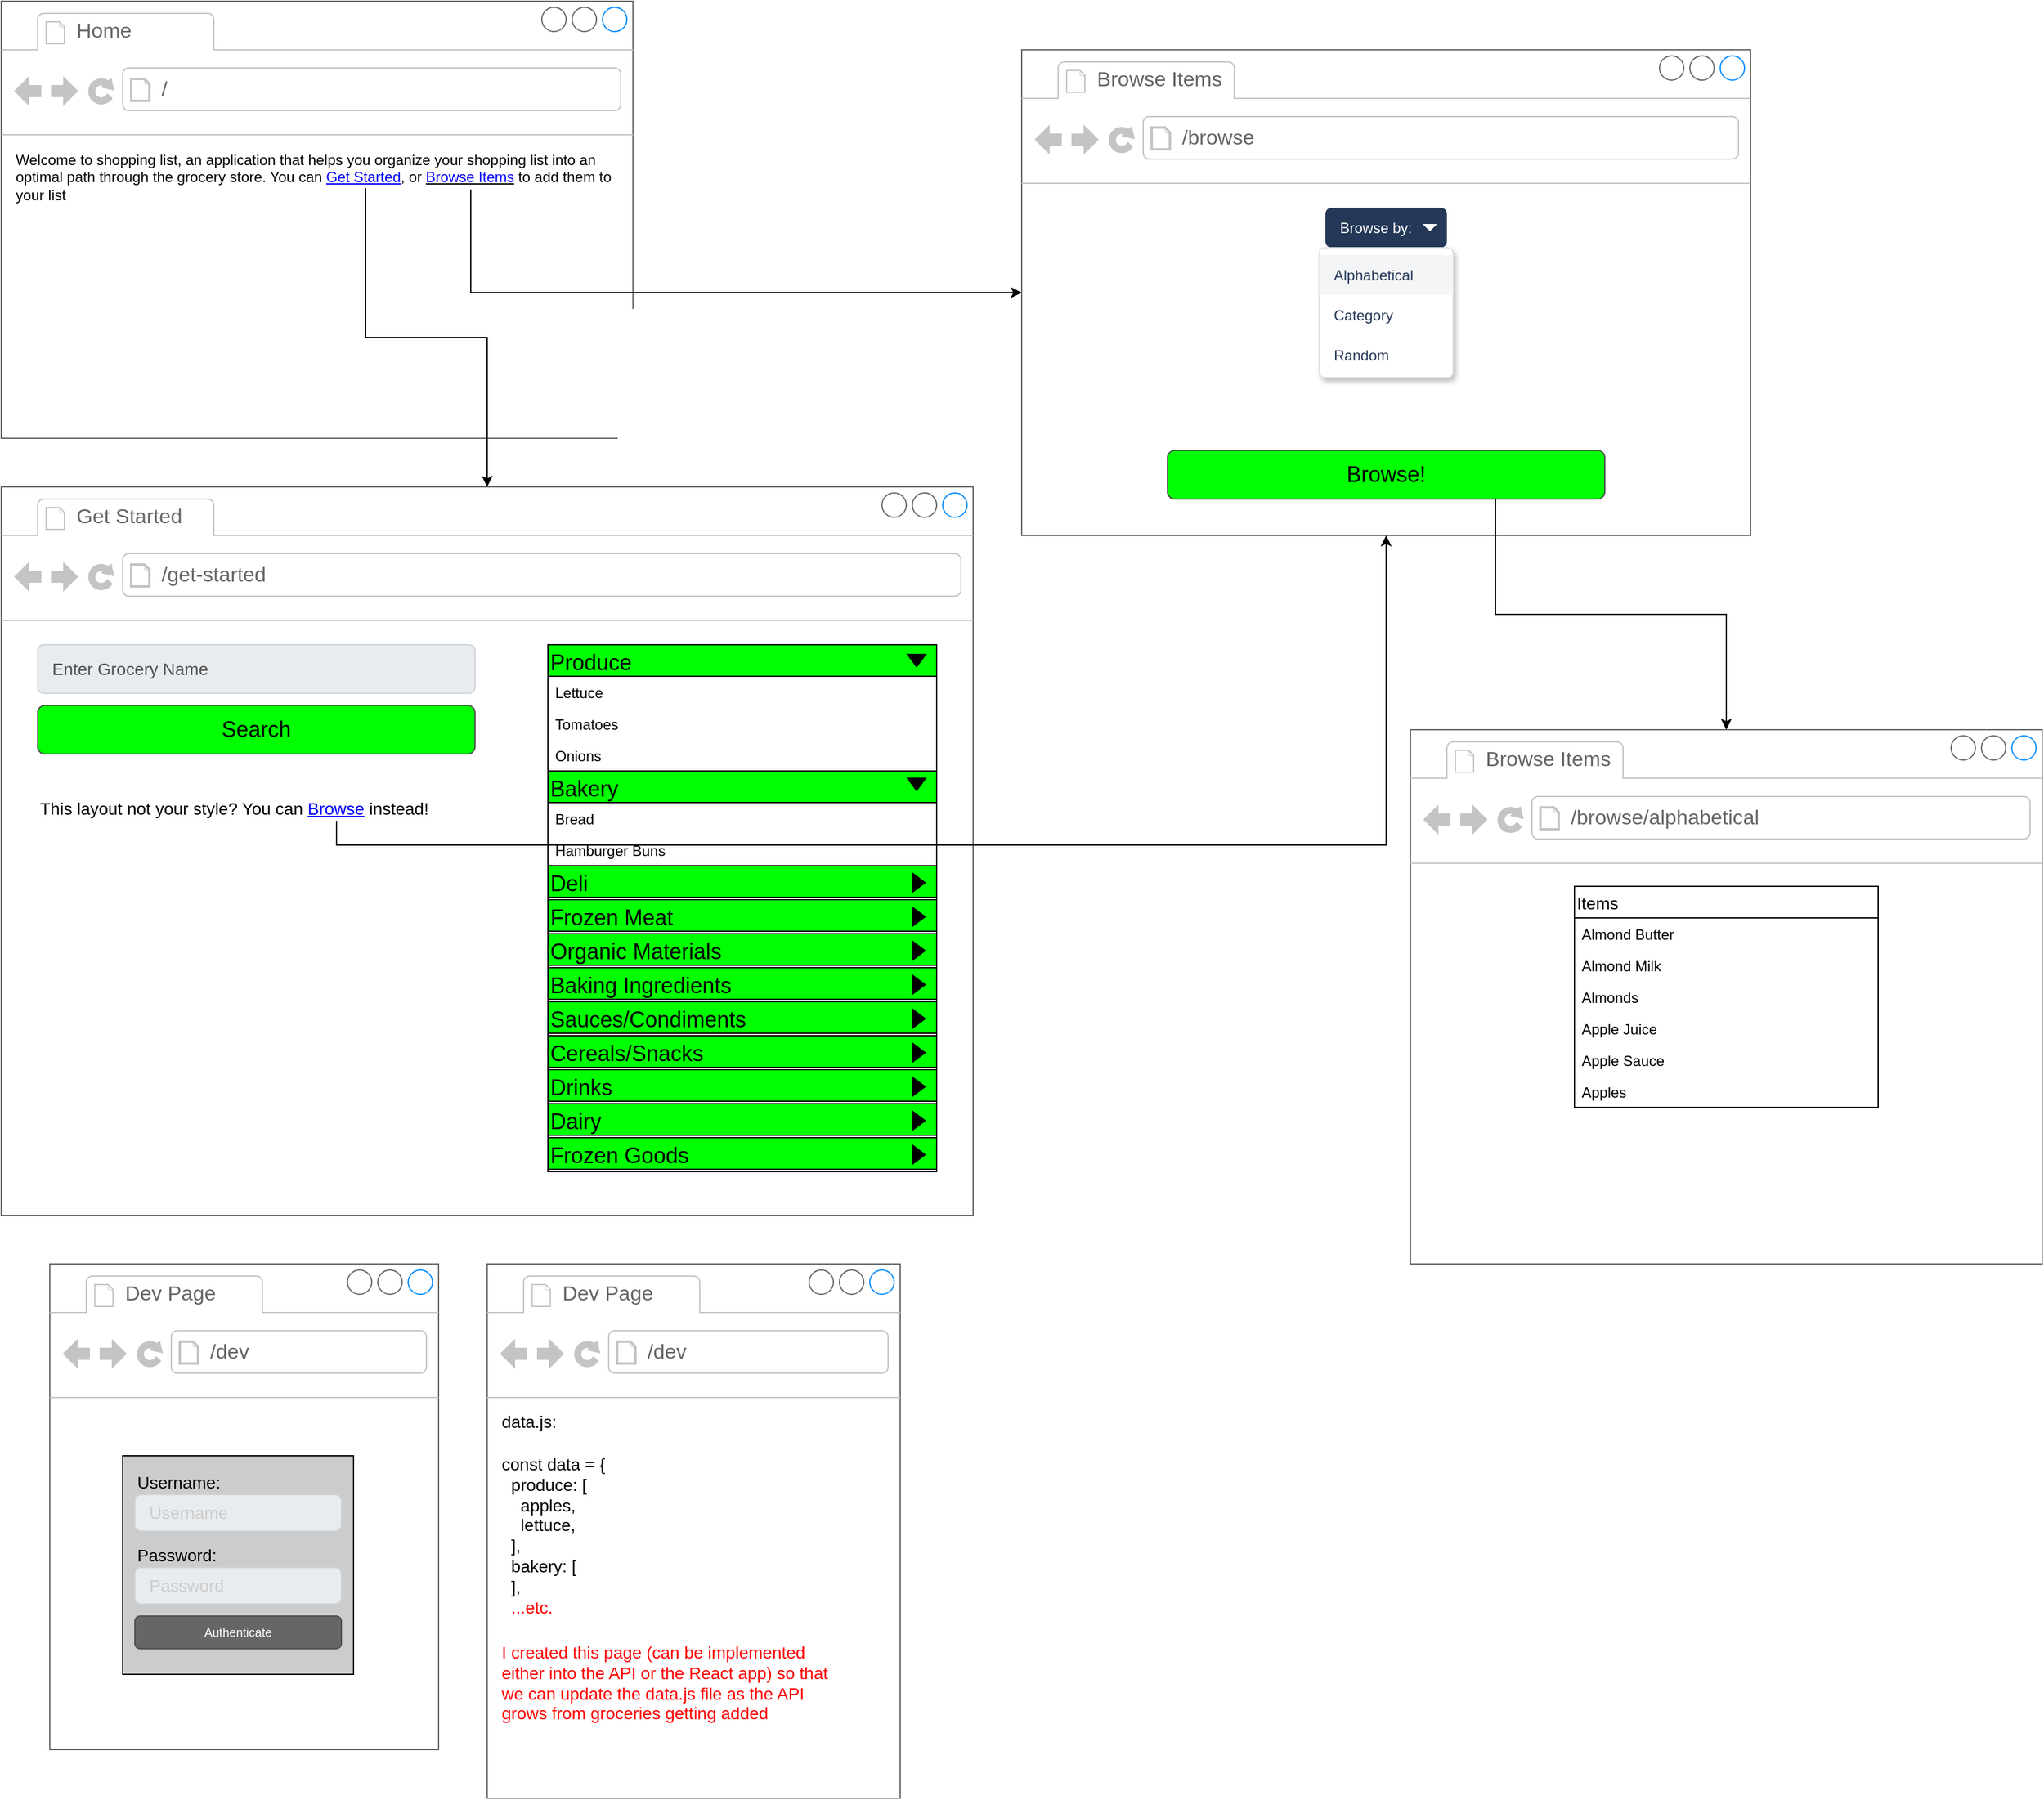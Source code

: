 <mxfile version="14.6.13" type="device"><diagram id="pPMjHD_ihWKJrWZTxvYT" name="Page-1"><mxGraphModel dx="1047" dy="732" grid="1" gridSize="10" guides="1" tooltips="1" connect="1" arrows="1" fold="1" page="1" pageScale="1" pageWidth="850" pageHeight="1100" math="0" shadow="0"><root><mxCell id="0"/><mxCell id="1" parent="0"/><mxCell id="XyeW-MLyGN56xkvBsiOO-2" value="" style="strokeWidth=1;shadow=0;dashed=0;align=center;html=1;shape=mxgraph.mockup.containers.browserWindow;rSize=0;strokeColor=#666666;strokeColor2=#008cff;strokeColor3=#c4c4c4;mainText=,;recursiveResize=0;" vertex="1" parent="1"><mxGeometry width="520" height="360" as="geometry"/></mxCell><mxCell id="XyeW-MLyGN56xkvBsiOO-3" value="Home" style="strokeWidth=1;shadow=0;dashed=0;align=center;html=1;shape=mxgraph.mockup.containers.anchor;fontSize=17;fontColor=#666666;align=left;" vertex="1" parent="XyeW-MLyGN56xkvBsiOO-2"><mxGeometry x="60" y="12" width="110" height="26" as="geometry"/></mxCell><mxCell id="XyeW-MLyGN56xkvBsiOO-4" value="/" style="strokeWidth=1;shadow=0;dashed=0;align=center;html=1;shape=mxgraph.mockup.containers.anchor;rSize=0;fontSize=17;fontColor=#666666;align=left;" vertex="1" parent="XyeW-MLyGN56xkvBsiOO-2"><mxGeometry x="130" y="60" width="250" height="26" as="geometry"/></mxCell><mxCell id="XyeW-MLyGN56xkvBsiOO-5" value="Welcome to shopping list, an application that helps you organize your shopping list into an optimal path through the grocery store. You can &lt;font color=&quot;#0000ff&quot;&gt;&lt;u&gt;Get Started&lt;/u&gt;&lt;/font&gt;, or &lt;u&gt;&lt;font color=&quot;#0000ff&quot;&gt;Browse Items&lt;/font&gt;&lt;/u&gt; to add them to your list" style="text;html=1;strokeColor=none;fillColor=none;align=left;verticalAlign=middle;whiteSpace=wrap;rounded=0;" vertex="1" parent="XyeW-MLyGN56xkvBsiOO-2"><mxGeometry x="10" y="120" width="500" height="50" as="geometry"/></mxCell><mxCell id="XyeW-MLyGN56xkvBsiOO-6" value="" style="strokeWidth=1;shadow=0;dashed=0;align=center;html=1;shape=mxgraph.mockup.containers.browserWindow;rSize=0;strokeColor=#666666;strokeColor2=#008cff;strokeColor3=#c4c4c4;mainText=,;recursiveResize=0;" vertex="1" parent="1"><mxGeometry y="400" width="800" height="600" as="geometry"/></mxCell><mxCell id="XyeW-MLyGN56xkvBsiOO-7" value="Get Started" style="strokeWidth=1;shadow=0;dashed=0;align=center;html=1;shape=mxgraph.mockup.containers.anchor;fontSize=17;fontColor=#666666;align=left;" vertex="1" parent="XyeW-MLyGN56xkvBsiOO-6"><mxGeometry x="60" y="12" width="110" height="26" as="geometry"/></mxCell><mxCell id="XyeW-MLyGN56xkvBsiOO-8" value="/get-started" style="strokeWidth=1;shadow=0;dashed=0;align=center;html=1;shape=mxgraph.mockup.containers.anchor;rSize=0;fontSize=17;fontColor=#666666;align=left;" vertex="1" parent="XyeW-MLyGN56xkvBsiOO-6"><mxGeometry x="130" y="60" width="250" height="26" as="geometry"/></mxCell><mxCell id="XyeW-MLyGN56xkvBsiOO-10" value="Search" style="rounded=1;html=1;shadow=0;dashed=0;whiteSpace=wrap;fontSize=18;align=center;strokeColor=#4D4D4D;labelBackgroundColor=none;fillColor=#00FF00;" vertex="1" parent="XyeW-MLyGN56xkvBsiOO-6"><mxGeometry x="30" y="180" width="360" height="40" as="geometry"/></mxCell><mxCell id="XyeW-MLyGN56xkvBsiOO-11" value="Produce" style="swimlane;fontStyle=0;childLayout=stackLayout;horizontal=1;startSize=26;horizontalStack=0;resizeParent=1;resizeParentMax=0;resizeLast=0;collapsible=1;marginBottom=0;labelBackgroundColor=none;fontSize=18;fontColor=#000000;fillColor=#00FF00;align=left;" vertex="1" parent="XyeW-MLyGN56xkvBsiOO-6"><mxGeometry x="450" y="130" width="320" height="104" as="geometry"><mxRectangle x="450" y="130" width="60" height="30" as="alternateBounds"/></mxGeometry></mxCell><mxCell id="XyeW-MLyGN56xkvBsiOO-12" value="Lettuce" style="text;strokeColor=none;fillColor=none;align=left;verticalAlign=top;spacingLeft=4;spacingRight=4;overflow=hidden;rotatable=0;points=[[0,0.5],[1,0.5]];portConstraint=eastwest;" vertex="1" parent="XyeW-MLyGN56xkvBsiOO-11"><mxGeometry y="26" width="320" height="26" as="geometry"/></mxCell><mxCell id="XyeW-MLyGN56xkvBsiOO-13" value="Tomatoes" style="text;strokeColor=none;fillColor=none;align=left;verticalAlign=top;spacingLeft=4;spacingRight=4;overflow=hidden;rotatable=0;points=[[0,0.5],[1,0.5]];portConstraint=eastwest;" vertex="1" parent="XyeW-MLyGN56xkvBsiOO-11"><mxGeometry y="52" width="320" height="26" as="geometry"/></mxCell><mxCell id="XyeW-MLyGN56xkvBsiOO-14" value="Onions" style="text;strokeColor=none;fillColor=none;align=left;verticalAlign=top;spacingLeft=4;spacingRight=4;overflow=hidden;rotatable=0;points=[[0,0.5],[1,0.5]];portConstraint=eastwest;" vertex="1" parent="XyeW-MLyGN56xkvBsiOO-11"><mxGeometry y="78" width="320" height="26" as="geometry"/></mxCell><mxCell id="XyeW-MLyGN56xkvBsiOO-15" value="Bakery" style="swimlane;fontStyle=0;childLayout=stackLayout;horizontal=1;startSize=26;horizontalStack=0;resizeParent=1;resizeParentMax=0;resizeLast=0;collapsible=1;marginBottom=0;labelBackgroundColor=none;fontSize=18;fontColor=#000000;fillColor=#00FF00;align=left;" vertex="1" parent="XyeW-MLyGN56xkvBsiOO-6"><mxGeometry x="450" y="234" width="320" height="78" as="geometry"><mxRectangle x="450" y="130" width="60" height="30" as="alternateBounds"/></mxGeometry></mxCell><mxCell id="XyeW-MLyGN56xkvBsiOO-16" value="Bread" style="text;strokeColor=none;fillColor=none;align=left;verticalAlign=top;spacingLeft=4;spacingRight=4;overflow=hidden;rotatable=0;points=[[0,0.5],[1,0.5]];portConstraint=eastwest;" vertex="1" parent="XyeW-MLyGN56xkvBsiOO-15"><mxGeometry y="26" width="320" height="26" as="geometry"/></mxCell><mxCell id="XyeW-MLyGN56xkvBsiOO-17" value="Hamburger Buns" style="text;strokeColor=none;fillColor=none;align=left;verticalAlign=top;spacingLeft=4;spacingRight=4;overflow=hidden;rotatable=0;points=[[0,0.5],[1,0.5]];portConstraint=eastwest;" vertex="1" parent="XyeW-MLyGN56xkvBsiOO-15"><mxGeometry y="52" width="320" height="26" as="geometry"/></mxCell><mxCell id="XyeW-MLyGN56xkvBsiOO-19" value="Deli" style="swimlane;fontStyle=0;childLayout=stackLayout;horizontal=1;startSize=26;horizontalStack=0;resizeParent=1;resizeParentMax=0;resizeLast=0;collapsible=1;marginBottom=0;labelBackgroundColor=none;fontSize=18;fontColor=#000000;fillColor=#00FF00;align=left;" vertex="1" parent="XyeW-MLyGN56xkvBsiOO-6"><mxGeometry x="450" y="312" width="320" height="28" as="geometry"><mxRectangle x="450" y="130" width="60" height="30" as="alternateBounds"/></mxGeometry></mxCell><mxCell id="XyeW-MLyGN56xkvBsiOO-22" value="Frozen Meat" style="swimlane;fontStyle=0;childLayout=stackLayout;horizontal=1;startSize=26;horizontalStack=0;resizeParent=1;resizeParentMax=0;resizeLast=0;collapsible=1;marginBottom=0;labelBackgroundColor=none;fontSize=18;fontColor=#000000;fillColor=#00FF00;align=left;" vertex="1" parent="XyeW-MLyGN56xkvBsiOO-6"><mxGeometry x="450" y="340" width="320" height="28" as="geometry"><mxRectangle x="450" y="130" width="60" height="30" as="alternateBounds"/></mxGeometry></mxCell><mxCell id="XyeW-MLyGN56xkvBsiOO-23" value="Baking Ingredients" style="swimlane;fontStyle=0;childLayout=stackLayout;horizontal=1;startSize=26;horizontalStack=0;resizeParent=1;resizeParentMax=0;resizeLast=0;collapsible=1;marginBottom=0;labelBackgroundColor=none;fontSize=18;fontColor=#000000;fillColor=#00FF00;align=left;" vertex="1" parent="XyeW-MLyGN56xkvBsiOO-6"><mxGeometry x="450" y="396" width="320" height="28" as="geometry"><mxRectangle x="450" y="130" width="60" height="30" as="alternateBounds"/></mxGeometry></mxCell><mxCell id="XyeW-MLyGN56xkvBsiOO-24" value="Sauces/Condiments" style="swimlane;fontStyle=0;childLayout=stackLayout;horizontal=1;startSize=26;horizontalStack=0;resizeParent=1;resizeParentMax=0;resizeLast=0;collapsible=1;marginBottom=0;labelBackgroundColor=none;fontSize=18;fontColor=#000000;fillColor=#00FF00;align=left;" vertex="1" parent="XyeW-MLyGN56xkvBsiOO-6"><mxGeometry x="450" y="424" width="320" height="28" as="geometry"><mxRectangle x="450" y="130" width="60" height="30" as="alternateBounds"/></mxGeometry></mxCell><mxCell id="XyeW-MLyGN56xkvBsiOO-25" value="Organic Materials" style="swimlane;fontStyle=0;childLayout=stackLayout;horizontal=1;startSize=26;horizontalStack=0;resizeParent=1;resizeParentMax=0;resizeLast=0;collapsible=1;marginBottom=0;labelBackgroundColor=none;fontSize=18;fontColor=#000000;fillColor=#00FF00;align=left;" vertex="1" parent="XyeW-MLyGN56xkvBsiOO-6"><mxGeometry x="450" y="368" width="320" height="28" as="geometry"><mxRectangle x="450" y="130" width="60" height="30" as="alternateBounds"/></mxGeometry></mxCell><mxCell id="XyeW-MLyGN56xkvBsiOO-26" value="Dairy" style="swimlane;fontStyle=0;childLayout=stackLayout;horizontal=1;startSize=26;horizontalStack=0;resizeParent=1;resizeParentMax=0;resizeLast=0;collapsible=1;marginBottom=0;labelBackgroundColor=none;fontSize=18;fontColor=#000000;fillColor=#00FF00;align=left;" vertex="1" parent="XyeW-MLyGN56xkvBsiOO-6"><mxGeometry x="450" y="508" width="320" height="28" as="geometry"><mxRectangle x="450" y="130" width="60" height="30" as="alternateBounds"/></mxGeometry></mxCell><mxCell id="XyeW-MLyGN56xkvBsiOO-27" value="Cereals/Snacks" style="swimlane;fontStyle=0;childLayout=stackLayout;horizontal=1;startSize=26;horizontalStack=0;resizeParent=1;resizeParentMax=0;resizeLast=0;collapsible=1;marginBottom=0;labelBackgroundColor=none;fontSize=18;fontColor=#000000;fillColor=#00FF00;align=left;" vertex="1" parent="XyeW-MLyGN56xkvBsiOO-6"><mxGeometry x="450" y="452" width="320" height="28" as="geometry"><mxRectangle x="450" y="130" width="60" height="30" as="alternateBounds"/></mxGeometry></mxCell><mxCell id="XyeW-MLyGN56xkvBsiOO-46" value="Drinks" style="swimlane;fontStyle=0;childLayout=stackLayout;horizontal=1;startSize=26;horizontalStack=0;resizeParent=1;resizeParentMax=0;resizeLast=0;collapsible=1;marginBottom=0;labelBackgroundColor=none;fontSize=18;fontColor=#000000;fillColor=#00FF00;align=left;" vertex="1" parent="XyeW-MLyGN56xkvBsiOO-6"><mxGeometry x="450" y="480" width="320" height="28" as="geometry"><mxRectangle x="450" y="130" width="60" height="30" as="alternateBounds"/></mxGeometry></mxCell><mxCell id="XyeW-MLyGN56xkvBsiOO-47" value="Frozen Goods" style="swimlane;fontStyle=0;childLayout=stackLayout;horizontal=1;startSize=26;horizontalStack=0;resizeParent=1;resizeParentMax=0;resizeLast=0;collapsible=1;marginBottom=0;labelBackgroundColor=none;fontSize=18;fontColor=#000000;fillColor=#00FF00;align=left;" vertex="1" parent="XyeW-MLyGN56xkvBsiOO-6"><mxGeometry x="450" y="536" width="320" height="28" as="geometry"><mxRectangle x="450" y="130" width="60" height="30" as="alternateBounds"/></mxGeometry></mxCell><mxCell id="XyeW-MLyGN56xkvBsiOO-51" value="" style="triangle;whiteSpace=wrap;html=1;labelBackgroundColor=none;fontSize=18;fontColor=#000000;align=left;fillColor=#000000;direction=south;rotation=-90;" vertex="1" parent="XyeW-MLyGN56xkvBsiOO-6"><mxGeometry x="748" y="349" width="15" height="10" as="geometry"/></mxCell><mxCell id="XyeW-MLyGN56xkvBsiOO-50" value="" style="triangle;whiteSpace=wrap;html=1;labelBackgroundColor=none;fontSize=18;fontColor=#000000;align=left;fillColor=#000000;direction=south;rotation=-90;" vertex="1" parent="XyeW-MLyGN56xkvBsiOO-6"><mxGeometry x="748" y="321" width="15" height="10" as="geometry"/></mxCell><mxCell id="XyeW-MLyGN56xkvBsiOO-53" value="" style="triangle;whiteSpace=wrap;html=1;labelBackgroundColor=none;fontSize=18;fontColor=#000000;align=left;fillColor=#000000;direction=south;rotation=-90;" vertex="1" parent="XyeW-MLyGN56xkvBsiOO-6"><mxGeometry x="748" y="377" width="15" height="10" as="geometry"/></mxCell><mxCell id="XyeW-MLyGN56xkvBsiOO-54" value="" style="triangle;whiteSpace=wrap;html=1;labelBackgroundColor=none;fontSize=18;fontColor=#000000;align=left;fillColor=#000000;direction=south;rotation=-90;" vertex="1" parent="XyeW-MLyGN56xkvBsiOO-6"><mxGeometry x="748" y="405" width="15" height="10" as="geometry"/></mxCell><mxCell id="XyeW-MLyGN56xkvBsiOO-57" value="" style="triangle;whiteSpace=wrap;html=1;labelBackgroundColor=none;fontSize=18;fontColor=#000000;align=left;fillColor=#000000;direction=south;rotation=-90;" vertex="1" parent="XyeW-MLyGN56xkvBsiOO-6"><mxGeometry x="748" y="461" width="15" height="10" as="geometry"/></mxCell><mxCell id="XyeW-MLyGN56xkvBsiOO-58" value="" style="triangle;whiteSpace=wrap;html=1;labelBackgroundColor=none;fontSize=18;fontColor=#000000;align=left;fillColor=#000000;direction=south;rotation=-90;" vertex="1" parent="XyeW-MLyGN56xkvBsiOO-6"><mxGeometry x="748" y="433" width="15" height="10" as="geometry"/></mxCell><mxCell id="XyeW-MLyGN56xkvBsiOO-59" value="" style="triangle;whiteSpace=wrap;html=1;labelBackgroundColor=none;fontSize=18;fontColor=#000000;align=left;fillColor=#000000;direction=south;rotation=-90;" vertex="1" parent="XyeW-MLyGN56xkvBsiOO-6"><mxGeometry x="748" y="489" width="15" height="10" as="geometry"/></mxCell><mxCell id="XyeW-MLyGN56xkvBsiOO-60" value="" style="triangle;whiteSpace=wrap;html=1;labelBackgroundColor=none;fontSize=18;fontColor=#000000;align=left;fillColor=#000000;direction=south;rotation=-90;" vertex="1" parent="XyeW-MLyGN56xkvBsiOO-6"><mxGeometry x="748" y="517" width="15" height="10" as="geometry"/></mxCell><mxCell id="XyeW-MLyGN56xkvBsiOO-61" value="" style="triangle;whiteSpace=wrap;html=1;labelBackgroundColor=none;fontSize=18;fontColor=#000000;align=left;fillColor=#000000;direction=south;rotation=-90;" vertex="1" parent="XyeW-MLyGN56xkvBsiOO-6"><mxGeometry x="748" y="545" width="15" height="10" as="geometry"/></mxCell><mxCell id="XyeW-MLyGN56xkvBsiOO-62" value="This layout not your style? You can &lt;font color=&quot;#0000ff&quot; style=&quot;font-size: 14px;&quot;&gt;&lt;u style=&quot;font-size: 14px;&quot;&gt;Browse&lt;/u&gt;&lt;/font&gt; instead!" style="text;html=1;strokeColor=none;fillColor=none;align=left;verticalAlign=top;whiteSpace=wrap;rounded=0;labelBackgroundColor=none;fontSize=14;fontColor=#000000;" vertex="1" parent="XyeW-MLyGN56xkvBsiOO-6"><mxGeometry x="30" y="250" width="330" height="30" as="geometry"/></mxCell><mxCell id="XyeW-MLyGN56xkvBsiOO-73" value="Text" style="text;html=1;strokeColor=none;fillColor=none;align=center;verticalAlign=middle;whiteSpace=wrap;rounded=0;labelBackgroundColor=none;fontSize=14;noLabel=1;fontColor=none;" vertex="1" parent="XyeW-MLyGN56xkvBsiOO-6"><mxGeometry x="246" y="255" width="60" height="20" as="geometry"/></mxCell><mxCell id="XyeW-MLyGN56xkvBsiOO-9" value="Enter Grocery Name" style="html=1;shadow=0;dashed=0;shape=mxgraph.bootstrap.rrect;rSize=5;strokeColor=#CED4DA;strokeWidth=1;fillColor=#E9ECEF;fontColor=#505050;whiteSpace=wrap;align=left;verticalAlign=middle;spacingLeft=10;fontSize=14;" vertex="1" parent="1"><mxGeometry x="30" y="530" width="360" height="40" as="geometry"/></mxCell><mxCell id="XyeW-MLyGN56xkvBsiOO-48" value="" style="triangle;whiteSpace=wrap;html=1;labelBackgroundColor=none;fontSize=18;fontColor=#000000;align=left;fillColor=#000000;direction=south;" vertex="1" parent="1"><mxGeometry x="746" y="538" width="15" height="10" as="geometry"/></mxCell><mxCell id="XyeW-MLyGN56xkvBsiOO-49" value="" style="triangle;whiteSpace=wrap;html=1;labelBackgroundColor=none;fontSize=18;fontColor=#000000;align=left;fillColor=#000000;direction=south;" vertex="1" parent="1"><mxGeometry x="746" y="640" width="15" height="10" as="geometry"/></mxCell><mxCell id="XyeW-MLyGN56xkvBsiOO-63" value="" style="strokeWidth=1;shadow=0;dashed=0;align=center;html=1;shape=mxgraph.mockup.containers.browserWindow;rSize=0;strokeColor=#666666;strokeColor2=#008cff;strokeColor3=#c4c4c4;mainText=,;recursiveResize=0;labelBackgroundColor=none;fontSize=14;fontColor=#000000;fillColor=#FFFFFF;" vertex="1" parent="1"><mxGeometry x="840" y="40" width="600" height="400" as="geometry"/></mxCell><mxCell id="XyeW-MLyGN56xkvBsiOO-64" value="Browse Items" style="strokeWidth=1;shadow=0;dashed=0;align=center;html=1;shape=mxgraph.mockup.containers.anchor;fontSize=17;fontColor=#666666;align=left;" vertex="1" parent="XyeW-MLyGN56xkvBsiOO-63"><mxGeometry x="60" y="12" width="110" height="26" as="geometry"/></mxCell><mxCell id="XyeW-MLyGN56xkvBsiOO-65" value="/browse" style="strokeWidth=1;shadow=0;dashed=0;align=center;html=1;shape=mxgraph.mockup.containers.anchor;rSize=0;fontSize=17;fontColor=#666666;align=left;" vertex="1" parent="XyeW-MLyGN56xkvBsiOO-63"><mxGeometry x="130" y="60" width="250" height="26" as="geometry"/></mxCell><mxCell id="XyeW-MLyGN56xkvBsiOO-83" value="Browse by:" style="rounded=1;fillColor=#253858;strokeColor=none;html=1;fontColor=#ffffff;align=left;fontSize=12;spacingLeft=10;labelBackgroundColor=none;" vertex="1" parent="XyeW-MLyGN56xkvBsiOO-63"><mxGeometry x="250" y="130" width="100" height="33" as="geometry"/></mxCell><mxCell id="XyeW-MLyGN56xkvBsiOO-84" value="" style="shape=triangle;direction=south;fillColor=#ffffff;strokeColor=none;html=1" vertex="1" parent="XyeW-MLyGN56xkvBsiOO-83"><mxGeometry x="1" y="0.5" width="12" height="6" relative="1" as="geometry"><mxPoint x="-20" y="-3" as="offset"/></mxGeometry></mxCell><mxCell id="XyeW-MLyGN56xkvBsiOO-85" value="" style="rounded=1;fillColor=#ffffff;strokeColor=#DFE1E5;shadow=1;html=1;arcSize=4;labelBackgroundColor=none;fontSize=14;fontColor=none;align=left;" vertex="1" parent="XyeW-MLyGN56xkvBsiOO-63"><mxGeometry x="245" y="163" width="110" height="107" as="geometry"/></mxCell><mxCell id="XyeW-MLyGN56xkvBsiOO-86" value="Alphabetical" style="rounded=0;fillColor=#F4F5F7;strokeColor=none;shadow=0;html=1;align=left;fontSize=12;spacingLeft=10;fontColor=#253858;resizeWidth=1" vertex="1" parent="XyeW-MLyGN56xkvBsiOO-85"><mxGeometry width="110" height="33" relative="1" as="geometry"><mxPoint y="6" as="offset"/></mxGeometry></mxCell><mxCell id="XyeW-MLyGN56xkvBsiOO-87" value="Category" style="rounded=0;fillColor=none;strokeColor=none;shadow=0;html=1;align=left;fontSize=12;spacingLeft=10;fontColor=#253858;resizeWidth=1" vertex="1" parent="XyeW-MLyGN56xkvBsiOO-85"><mxGeometry width="110" height="33" relative="1" as="geometry"><mxPoint y="39" as="offset"/></mxGeometry></mxCell><mxCell id="XyeW-MLyGN56xkvBsiOO-88" value="Random" style="rounded=0;fillColor=none;strokeColor=none;shadow=0;html=1;align=left;fontSize=12;spacingLeft=10;fontColor=#253858;resizeWidth=1" vertex="1" parent="XyeW-MLyGN56xkvBsiOO-85"><mxGeometry width="110" height="33" relative="1" as="geometry"><mxPoint y="72" as="offset"/></mxGeometry></mxCell><mxCell id="XyeW-MLyGN56xkvBsiOO-90" value="Browse!" style="rounded=1;html=1;shadow=0;dashed=0;whiteSpace=wrap;fontSize=18;align=center;strokeColor=#4D4D4D;labelBackgroundColor=none;fillColor=#00FF00;" vertex="1" parent="XyeW-MLyGN56xkvBsiOO-63"><mxGeometry x="120" y="330" width="360" height="40" as="geometry"/></mxCell><mxCell id="XyeW-MLyGN56xkvBsiOO-72" style="edgeStyle=orthogonalEdgeStyle;rounded=0;orthogonalLoop=1;jettySize=auto;html=1;exitX=0.5;exitY=1;exitDx=0;exitDy=0;fontSize=14;fontColor=none;" edge="1" parent="1" source="XyeW-MLyGN56xkvBsiOO-69" target="XyeW-MLyGN56xkvBsiOO-63"><mxGeometry relative="1" as="geometry"/></mxCell><mxCell id="XyeW-MLyGN56xkvBsiOO-69" value="Text" style="text;html=1;strokeColor=none;fillColor=none;align=center;verticalAlign=middle;whiteSpace=wrap;rounded=0;labelBackgroundColor=none;fontSize=14;noLabel=1;fontColor=none;" vertex="1" parent="1"><mxGeometry x="343" y="135" width="87" height="20" as="geometry"/></mxCell><mxCell id="XyeW-MLyGN56xkvBsiOO-71" style="edgeStyle=orthogonalEdgeStyle;rounded=0;orthogonalLoop=1;jettySize=auto;html=1;exitX=0.5;exitY=1;exitDx=0;exitDy=0;fontSize=14;fontColor=none;" edge="1" parent="1" source="XyeW-MLyGN56xkvBsiOO-70" target="XyeW-MLyGN56xkvBsiOO-6"><mxGeometry relative="1" as="geometry"/></mxCell><mxCell id="XyeW-MLyGN56xkvBsiOO-70" value="Text" style="text;html=1;strokeColor=none;fillColor=none;align=center;verticalAlign=middle;whiteSpace=wrap;rounded=0;labelBackgroundColor=none;fontSize=14;noLabel=1;fontColor=none;" vertex="1" parent="1"><mxGeometry x="270" y="134" width="60" height="20" as="geometry"/></mxCell><mxCell id="XyeW-MLyGN56xkvBsiOO-74" style="edgeStyle=orthogonalEdgeStyle;rounded=0;orthogonalLoop=1;jettySize=auto;html=1;exitX=0.5;exitY=1;exitDx=0;exitDy=0;fontSize=14;fontColor=none;" edge="1" parent="1" source="XyeW-MLyGN56xkvBsiOO-73" target="XyeW-MLyGN56xkvBsiOO-63"><mxGeometry relative="1" as="geometry"/></mxCell><mxCell id="XyeW-MLyGN56xkvBsiOO-91" value="" style="strokeWidth=1;shadow=0;dashed=0;align=center;html=1;shape=mxgraph.mockup.containers.browserWindow;rSize=0;strokeColor=#666666;strokeColor2=#008cff;strokeColor3=#c4c4c4;mainText=,;recursiveResize=0;labelBackgroundColor=none;fontSize=14;fontColor=none;fillColor=#FFFFFF;" vertex="1" parent="1"><mxGeometry x="1160" y="600" width="520" height="440" as="geometry"/></mxCell><mxCell id="XyeW-MLyGN56xkvBsiOO-92" value="Browse Items" style="strokeWidth=1;shadow=0;dashed=0;align=center;html=1;shape=mxgraph.mockup.containers.anchor;fontSize=17;fontColor=#666666;align=left;" vertex="1" parent="XyeW-MLyGN56xkvBsiOO-91"><mxGeometry x="60" y="12" width="110" height="26" as="geometry"/></mxCell><mxCell id="XyeW-MLyGN56xkvBsiOO-93" value="/browse/alphabetical" style="strokeWidth=1;shadow=0;dashed=0;align=center;html=1;shape=mxgraph.mockup.containers.anchor;rSize=0;fontSize=17;fontColor=#666666;align=left;" vertex="1" parent="XyeW-MLyGN56xkvBsiOO-91"><mxGeometry x="130" y="60" width="250" height="26" as="geometry"/></mxCell><mxCell id="XyeW-MLyGN56xkvBsiOO-94" value="Items" style="swimlane;fontStyle=0;childLayout=stackLayout;horizontal=1;startSize=26;horizontalStack=0;resizeParent=1;resizeParentMax=0;resizeLast=0;collapsible=1;marginBottom=0;labelBackgroundColor=none;fontSize=14;fontColor=none;fillColor=#FFFFFF;align=left;" vertex="1" parent="XyeW-MLyGN56xkvBsiOO-91"><mxGeometry x="135" y="129" width="250" height="182" as="geometry"/></mxCell><mxCell id="XyeW-MLyGN56xkvBsiOO-95" value="Almond Butter" style="text;strokeColor=none;fillColor=none;align=left;verticalAlign=top;spacingLeft=4;spacingRight=4;overflow=hidden;rotatable=0;points=[[0,0.5],[1,0.5]];portConstraint=eastwest;" vertex="1" parent="XyeW-MLyGN56xkvBsiOO-94"><mxGeometry y="26" width="250" height="26" as="geometry"/></mxCell><mxCell id="XyeW-MLyGN56xkvBsiOO-96" value="Almond Milk" style="text;strokeColor=none;fillColor=none;align=left;verticalAlign=top;spacingLeft=4;spacingRight=4;overflow=hidden;rotatable=0;points=[[0,0.5],[1,0.5]];portConstraint=eastwest;" vertex="1" parent="XyeW-MLyGN56xkvBsiOO-94"><mxGeometry y="52" width="250" height="26" as="geometry"/></mxCell><mxCell id="XyeW-MLyGN56xkvBsiOO-97" value="Almonds" style="text;strokeColor=none;fillColor=none;align=left;verticalAlign=top;spacingLeft=4;spacingRight=4;overflow=hidden;rotatable=0;points=[[0,0.5],[1,0.5]];portConstraint=eastwest;" vertex="1" parent="XyeW-MLyGN56xkvBsiOO-94"><mxGeometry y="78" width="250" height="26" as="geometry"/></mxCell><mxCell id="XyeW-MLyGN56xkvBsiOO-98" value="Apple Juice" style="text;strokeColor=none;fillColor=none;align=left;verticalAlign=top;spacingLeft=4;spacingRight=4;overflow=hidden;rotatable=0;points=[[0,0.5],[1,0.5]];portConstraint=eastwest;" vertex="1" parent="XyeW-MLyGN56xkvBsiOO-94"><mxGeometry y="104" width="250" height="26" as="geometry"/></mxCell><mxCell id="XyeW-MLyGN56xkvBsiOO-99" value="Apple Sauce" style="text;strokeColor=none;fillColor=none;align=left;verticalAlign=top;spacingLeft=4;spacingRight=4;overflow=hidden;rotatable=0;points=[[0,0.5],[1,0.5]];portConstraint=eastwest;" vertex="1" parent="XyeW-MLyGN56xkvBsiOO-94"><mxGeometry y="130" width="250" height="26" as="geometry"/></mxCell><mxCell id="XyeW-MLyGN56xkvBsiOO-100" value="Apples" style="text;strokeColor=none;fillColor=none;align=left;verticalAlign=top;spacingLeft=4;spacingRight=4;overflow=hidden;rotatable=0;points=[[0,0.5],[1,0.5]];portConstraint=eastwest;" vertex="1" parent="XyeW-MLyGN56xkvBsiOO-94"><mxGeometry y="156" width="250" height="26" as="geometry"/></mxCell><mxCell id="XyeW-MLyGN56xkvBsiOO-101" style="edgeStyle=orthogonalEdgeStyle;rounded=0;orthogonalLoop=1;jettySize=auto;html=1;exitX=0.75;exitY=1;exitDx=0;exitDy=0;fontSize=14;fontColor=none;" edge="1" parent="1" source="XyeW-MLyGN56xkvBsiOO-90" target="XyeW-MLyGN56xkvBsiOO-91"><mxGeometry relative="1" as="geometry"/></mxCell><mxCell id="XyeW-MLyGN56xkvBsiOO-102" value="" style="strokeWidth=1;shadow=0;dashed=0;align=center;html=1;shape=mxgraph.mockup.containers.browserWindow;rSize=0;strokeColor=#666666;strokeColor2=#008cff;strokeColor3=#c4c4c4;mainText=,;recursiveResize=0;labelBackgroundColor=none;fontSize=14;fontColor=none;fillColor=#FFFFFF;" vertex="1" parent="1"><mxGeometry x="40" y="1040" width="320" height="400" as="geometry"/></mxCell><mxCell id="XyeW-MLyGN56xkvBsiOO-103" value="Dev Page" style="strokeWidth=1;shadow=0;dashed=0;align=center;html=1;shape=mxgraph.mockup.containers.anchor;fontSize=17;fontColor=#666666;align=left;" vertex="1" parent="XyeW-MLyGN56xkvBsiOO-102"><mxGeometry x="60" y="12" width="110" height="26" as="geometry"/></mxCell><mxCell id="XyeW-MLyGN56xkvBsiOO-104" value="/dev" style="strokeWidth=1;shadow=0;dashed=0;align=center;html=1;shape=mxgraph.mockup.containers.anchor;rSize=0;fontSize=17;fontColor=#666666;align=left;" vertex="1" parent="XyeW-MLyGN56xkvBsiOO-102"><mxGeometry x="130" y="60" width="250" height="26" as="geometry"/></mxCell><mxCell id="XyeW-MLyGN56xkvBsiOO-113" value="" style="group" vertex="1" connectable="0" parent="XyeW-MLyGN56xkvBsiOO-102"><mxGeometry x="60" y="158" width="190" height="180" as="geometry"/></mxCell><mxCell id="XyeW-MLyGN56xkvBsiOO-106" value="" style="rounded=0;whiteSpace=wrap;html=1;labelBackgroundColor=none;fontSize=14;fontColor=none;fillColor=#CCCCCC;align=left;" vertex="1" parent="XyeW-MLyGN56xkvBsiOO-113"><mxGeometry width="190" height="180" as="geometry"/></mxCell><mxCell id="XyeW-MLyGN56xkvBsiOO-107" value="Username" style="html=1;shadow=0;dashed=0;shape=mxgraph.bootstrap.rrect;rSize=5;strokeColor=#CED4DA;strokeWidth=1;fillColor=#E9ECEF;whiteSpace=wrap;align=left;verticalAlign=middle;spacingLeft=10;fontSize=14;labelBackgroundColor=none;fontColor=#CCCCCC;" vertex="1" parent="XyeW-MLyGN56xkvBsiOO-113"><mxGeometry x="10" y="32" width="170" height="30" as="geometry"/></mxCell><mxCell id="XyeW-MLyGN56xkvBsiOO-108" value="Password" style="html=1;shadow=0;dashed=0;shape=mxgraph.bootstrap.rrect;rSize=5;strokeColor=#CED4DA;strokeWidth=1;fillColor=#E9ECEF;whiteSpace=wrap;align=left;verticalAlign=middle;spacingLeft=10;fontSize=14;labelBackgroundColor=none;fontColor=#CCCCCC;" vertex="1" parent="XyeW-MLyGN56xkvBsiOO-113"><mxGeometry x="10" y="92" width="170" height="30" as="geometry"/></mxCell><mxCell id="XyeW-MLyGN56xkvBsiOO-110" value="Username:" style="text;html=1;strokeColor=none;fillColor=none;align=left;verticalAlign=middle;whiteSpace=wrap;rounded=0;labelBackgroundColor=none;fontSize=14;" vertex="1" parent="XyeW-MLyGN56xkvBsiOO-113"><mxGeometry x="10" y="12" width="80" height="20" as="geometry"/></mxCell><mxCell id="XyeW-MLyGN56xkvBsiOO-112" value="Authenticate" style="rounded=1;html=1;shadow=0;dashed=0;whiteSpace=wrap;fontSize=10;fillColor=#666666;align=center;strokeColor=#4D4D4D;fontColor=#ffffff;labelBackgroundColor=none;" vertex="1" parent="XyeW-MLyGN56xkvBsiOO-113"><mxGeometry x="10" y="132" width="170" height="26.88" as="geometry"/></mxCell><mxCell id="XyeW-MLyGN56xkvBsiOO-111" value="Password:" style="text;html=1;strokeColor=none;fillColor=none;align=left;verticalAlign=middle;whiteSpace=wrap;rounded=0;labelBackgroundColor=none;fontSize=14;" vertex="1" parent="XyeW-MLyGN56xkvBsiOO-113"><mxGeometry x="10" y="72" width="80" height="20" as="geometry"/></mxCell><mxCell id="XyeW-MLyGN56xkvBsiOO-114" value="" style="strokeWidth=1;shadow=0;dashed=0;align=center;html=1;shape=mxgraph.mockup.containers.browserWindow;rSize=0;strokeColor=#666666;strokeColor2=#008cff;strokeColor3=#c4c4c4;mainText=,;recursiveResize=0;labelBackgroundColor=none;fontSize=14;fontColor=#000000;fillColor=#FFFFFF;" vertex="1" parent="1"><mxGeometry x="400" y="1040" width="340" height="440" as="geometry"/></mxCell><mxCell id="XyeW-MLyGN56xkvBsiOO-115" value="Dev Page" style="strokeWidth=1;shadow=0;dashed=0;align=center;html=1;shape=mxgraph.mockup.containers.anchor;fontSize=17;fontColor=#666666;align=left;" vertex="1" parent="XyeW-MLyGN56xkvBsiOO-114"><mxGeometry x="60" y="12" width="110" height="26" as="geometry"/></mxCell><mxCell id="XyeW-MLyGN56xkvBsiOO-116" value="/dev" style="strokeWidth=1;shadow=0;dashed=0;align=center;html=1;shape=mxgraph.mockup.containers.anchor;rSize=0;fontSize=17;fontColor=#666666;align=left;" vertex="1" parent="XyeW-MLyGN56xkvBsiOO-114"><mxGeometry x="130" y="60" width="250" height="26" as="geometry"/></mxCell><mxCell id="XyeW-MLyGN56xkvBsiOO-117" value="data.js:" style="text;html=1;strokeColor=none;fillColor=none;align=left;verticalAlign=middle;whiteSpace=wrap;rounded=0;labelBackgroundColor=none;fontSize=14;fontColor=#000000;" vertex="1" parent="XyeW-MLyGN56xkvBsiOO-114"><mxGeometry x="10" y="120" width="70" height="20" as="geometry"/></mxCell><mxCell id="XyeW-MLyGN56xkvBsiOO-118" value="const data = {&lt;br&gt;&amp;nbsp; produce: [&lt;br&gt;&amp;nbsp; &amp;nbsp; apples,&lt;br&gt;&amp;nbsp; &amp;nbsp; lettuce,&lt;br&gt;&amp;nbsp; ],&lt;br&gt;&amp;nbsp; bakery: [&lt;br&gt;&amp;nbsp; ],&lt;br&gt;&amp;nbsp; &lt;font color=&quot;#ff0000&quot;&gt;...etc.&lt;/font&gt;" style="text;html=1;strokeColor=none;fillColor=none;align=left;verticalAlign=top;whiteSpace=wrap;rounded=0;labelBackgroundColor=none;fontSize=14;fontColor=#000000;" vertex="1" parent="XyeW-MLyGN56xkvBsiOO-114"><mxGeometry x="10" y="150" width="280" height="140" as="geometry"/></mxCell><mxCell id="XyeW-MLyGN56xkvBsiOO-119" value="I created this page (can be implemented either into the API or the React app) so that we can update the data.js file as the API grows from groceries getting added" style="text;html=1;strokeColor=none;fillColor=none;align=left;verticalAlign=middle;whiteSpace=wrap;rounded=0;labelBackgroundColor=none;fontSize=14;fontColor=#FF0000;" vertex="1" parent="XyeW-MLyGN56xkvBsiOO-114"><mxGeometry x="10" y="310" width="290" height="70" as="geometry"/></mxCell></root></mxGraphModel></diagram></mxfile>